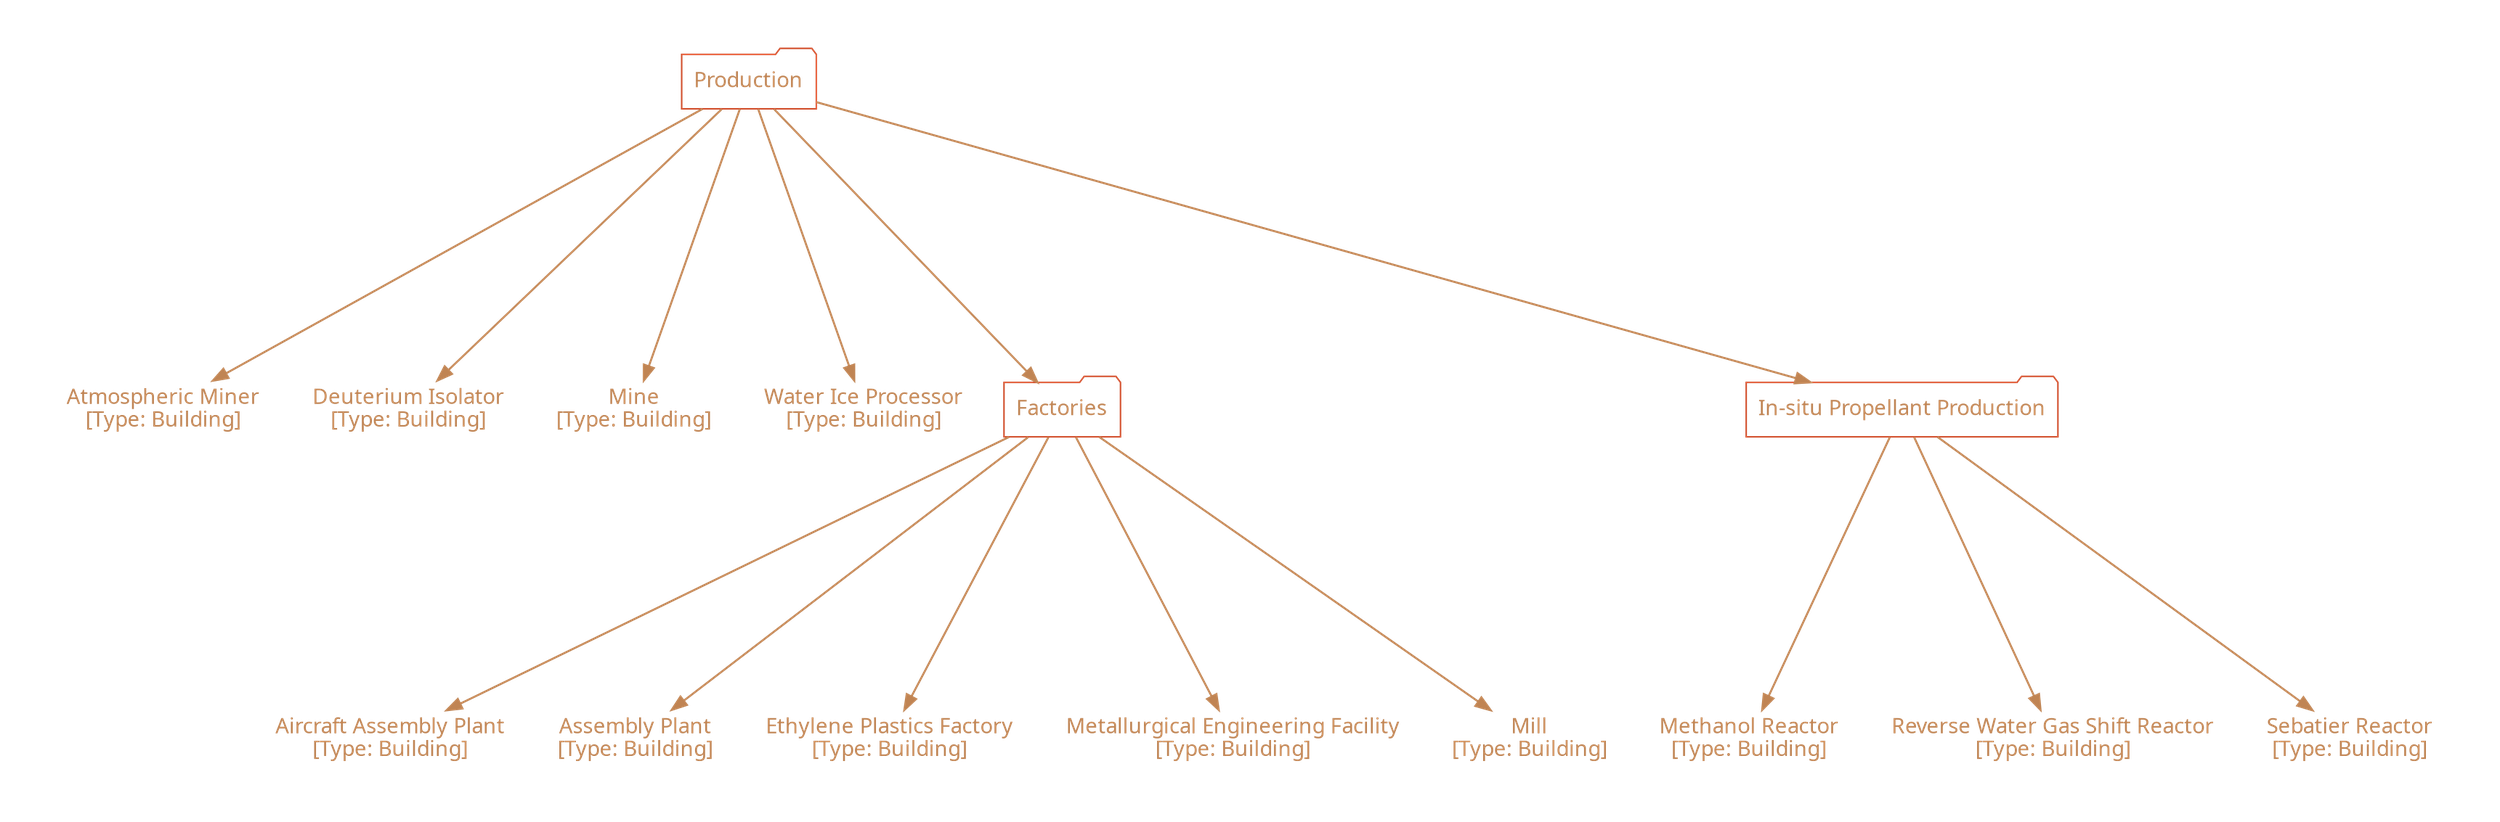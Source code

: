 /*
  This is part of the Avaneya Project Crew Handbook.
  Copyright (C) 2010-2016 Cartesian Theatre <info@cartesiantheatre.com>.
  See the file License for copying conditions.
  
  To manually compile:
      $ sudo aptitude install graphviz
      $ twopi -Tpdf Units_User_Basic_Production.twopi.gv -o Units_User_Basic_Production.pdf
*/

digraph Units_User_Basic_Production
{
    // Graph attributes...
	bgcolor="transparent";
	margin="0";
	ratio="auto";
    ranksep="2.5";
    pad="0.5,0.5";
    compound="true";
    overlap="vpsc";
    root="Production";

	// Node attributes...
	node[color="#d3502dff"];
	node[fillcolor="gray10"];
    node[fontcolor="#c08453ff"];
    node[fontname="Ubuntu"];
    node[shape="none"]
	
	// Edge attributes...
	edge[color="#c08453ff"];
	edge[penwidth="1.3"];

    // Units...
    "Aircraft Assembly Plant"[label="Aircraft Assembly Plant\n[Type: Building]"];
    "Assembly Plant"[label="Assembly Plant\n[Type: Building]"];
    "Atmospheric Miner"[label="Atmospheric Miner\n[Type: Building]"];
    "Deuterium Isolator"[label="Deuterium Isolator\n[Type: Building]"];
    "Ethylene Plastics Factory"[label="Ethylene Plastics Factory\n[Type: Building]"];
    "Metallurgical Engineering Facility"[label="Metallurgical Engineering Facility\n[Type: Building]"]; // (needs CO from RWGS)
    "Methanol Reactor"[label="Methanol Reactor\n[Type: Building]"];
    "Mill"[label="Mill\n[Type: Building]"];
    "Mine"[label="Mine\n[Type: Building]"];
    "Reverse Water Gas Shift Reactor"[label="Reverse Water Gas Shift Reactor\n[Type: Building]"];
    "Sebatier Reactor"[label="Sebatier Reactor\n[Type: Building]"];
    "Water Ice Processor"[label="Water Ice Processor\n[Type: Building]"];

    // Categorical relations, but not build dependencies...
    "Production"[shape="folder"];
        "Factories"[shape="folder"];
        "Production" -> "Factories"[shape="folder"];
            "Factories" -> "Aircraft Assembly Plant";
            "Factories" -> "Assembly Plant";
            "Factories" -> "Ethylene Plastics Factory";
            "Factories" -> "Metallurgical Engineering Facility"; // (needs CO from RWGS)
            "Factories" -> "Mill";
        "In-situ Propellant Production"[shape="folder"];
        "Production" -> "In-situ Propellant Production";
            "In-situ Propellant Production" -> "Methanol Reactor";
            "In-situ Propellant Production" -> "Reverse Water Gas Shift Reactor";
            "In-situ Propellant Production" -> "Sebatier Reactor";
        "Production" -> "Atmospheric Miner";
        "Production" -> "Mine";
        "Production" -> "Deuterium Isolator";
        "Production" -> "Water Ice Processor";
}


